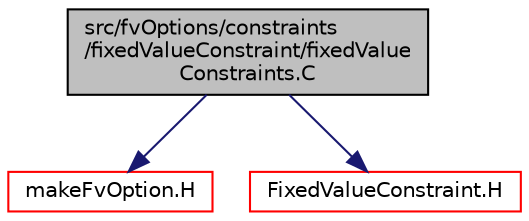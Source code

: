digraph "src/fvOptions/constraints/fixedValueConstraint/fixedValueConstraints.C"
{
  bgcolor="transparent";
  edge [fontname="Helvetica",fontsize="10",labelfontname="Helvetica",labelfontsize="10"];
  node [fontname="Helvetica",fontsize="10",shape=record];
  Node1 [label="src/fvOptions/constraints\l/fixedValueConstraint/fixedValue\lConstraints.C",height=0.2,width=0.4,color="black", fillcolor="grey75", style="filled", fontcolor="black"];
  Node1 -> Node2 [color="midnightblue",fontsize="10",style="solid",fontname="Helvetica"];
  Node2 [label="makeFvOption.H",height=0.2,width=0.4,color="red",URL="$a05196.html"];
  Node1 -> Node3 [color="midnightblue",fontsize="10",style="solid",fontname="Helvetica"];
  Node3 [label="FixedValueConstraint.H",height=0.2,width=0.4,color="red",URL="$a06547.html"];
}
